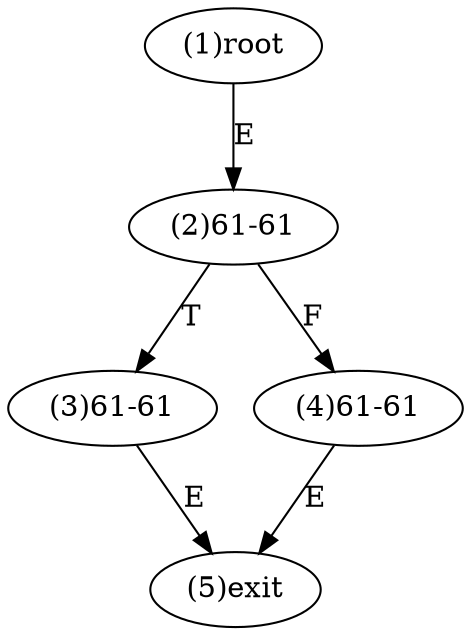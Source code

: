 digraph "" { 
1[ label="(1)root"];
2[ label="(2)61-61"];
3[ label="(3)61-61"];
4[ label="(4)61-61"];
5[ label="(5)exit"];
1->2[ label="E"];
2->4[ label="F"];
2->3[ label="T"];
3->5[ label="E"];
4->5[ label="E"];
}